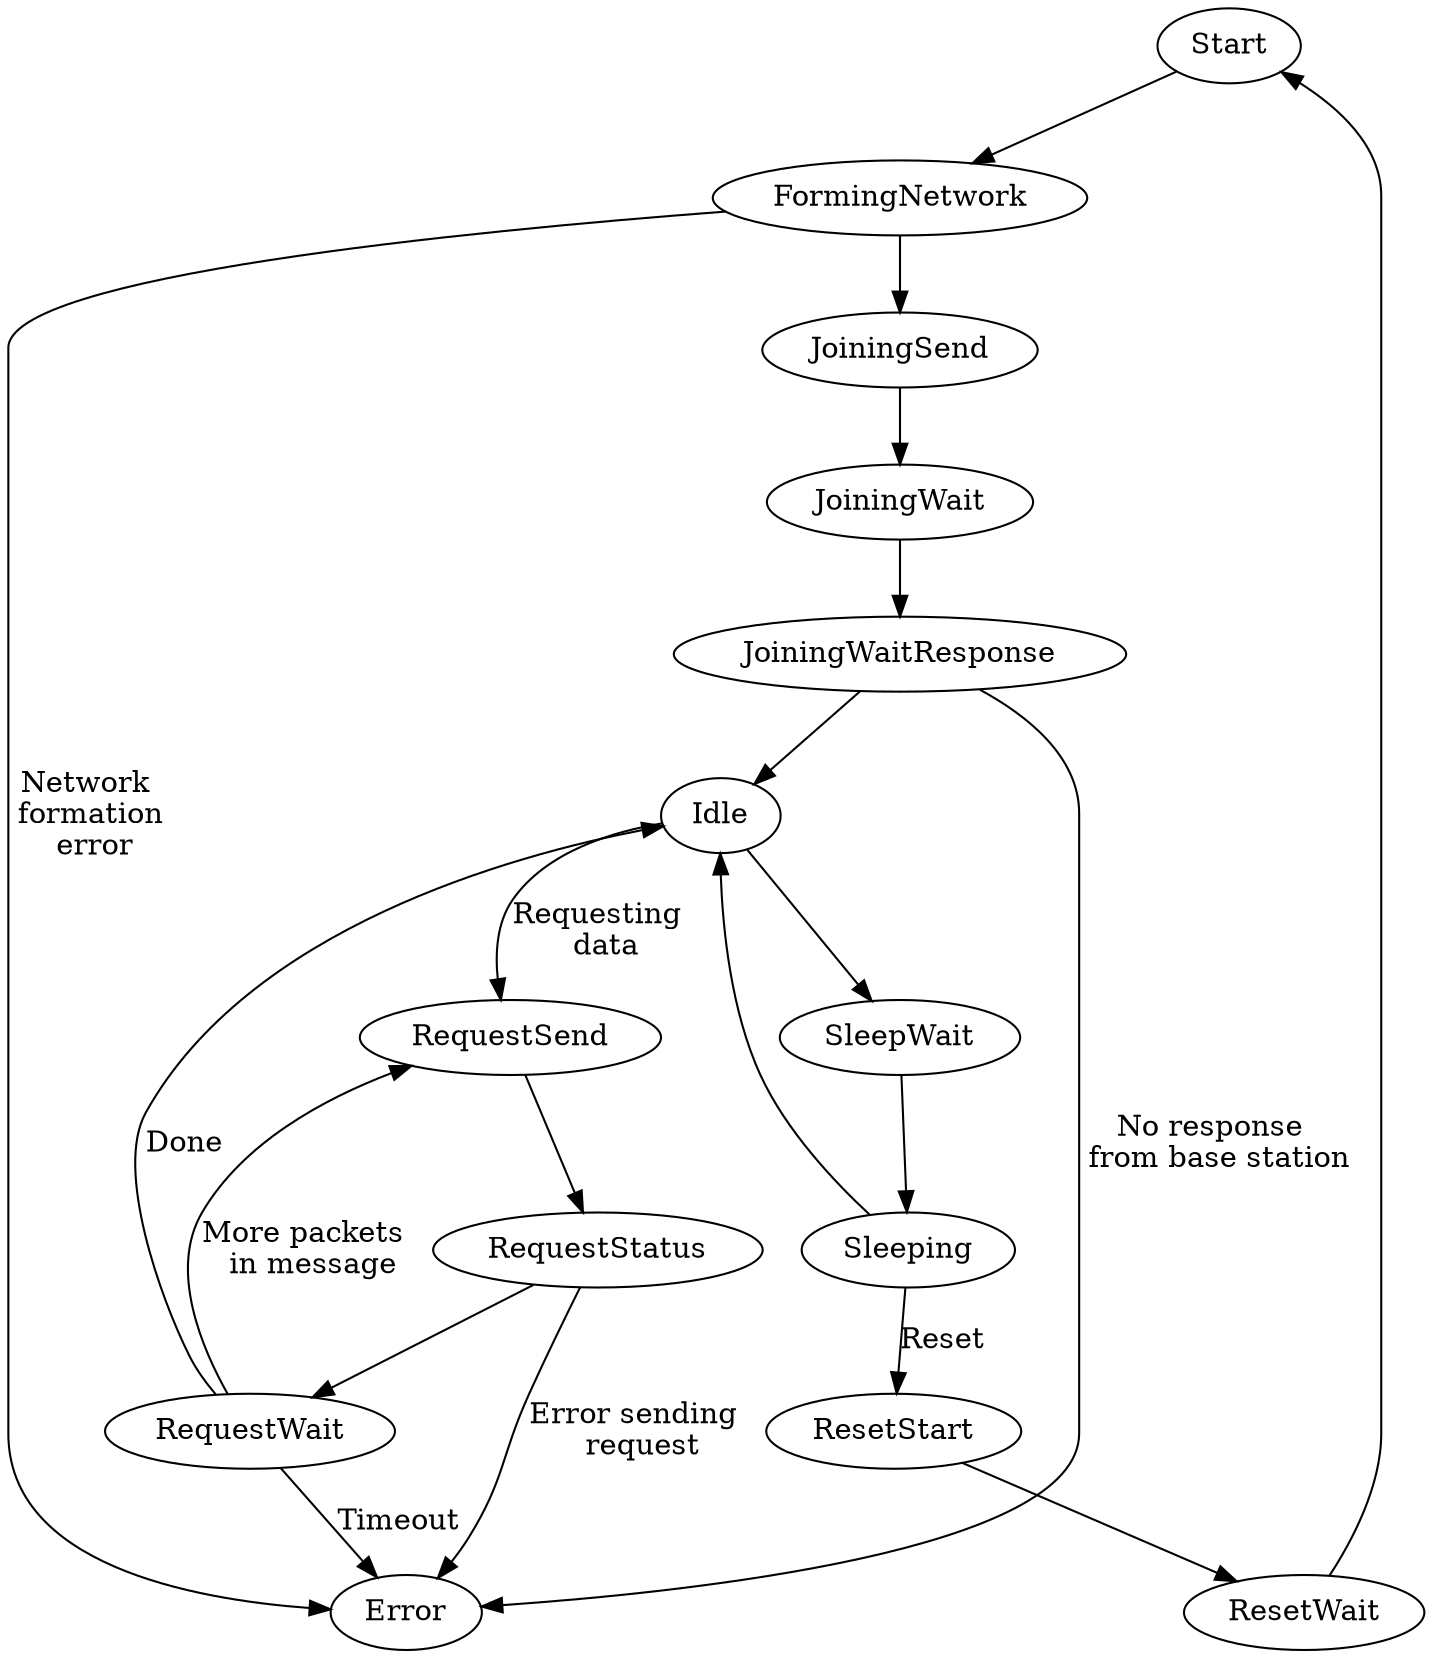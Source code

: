 digraph G {

	Start -> FormingNetwork
	FormingNetwork -> Error [label="Network \n formation \n error"];
	FormingNetwork -> JoiningSend
	JoiningSend -> JoiningWait
	JoiningWait -> JoiningWaitResponse
	JoiningWaitResponse -> Error [label="No response \n from base station"];
	JoiningWaitResponse -> Idle
	Idle -> SleepWait
	Idle -> RequestSend [label="Requesting \n data"];
	SleepWait -> Sleeping
	Sleeping -> ResetStart [label="Reset"];
	Sleeping -> Idle
	Error
	RequestSend -> RequestStatus
	RequestStatus -> Error [label="Error sending \n request"];
	RequestStatus -> RequestWait
	RequestWait -> Error [label="Timeout"];
	RequestWait -> RequestSend [label="More packets \n in message"];
	RequestWait -> Idle [label="Done"];
	ResetStart -> ResetWait
	ResetWait -> Start
}
